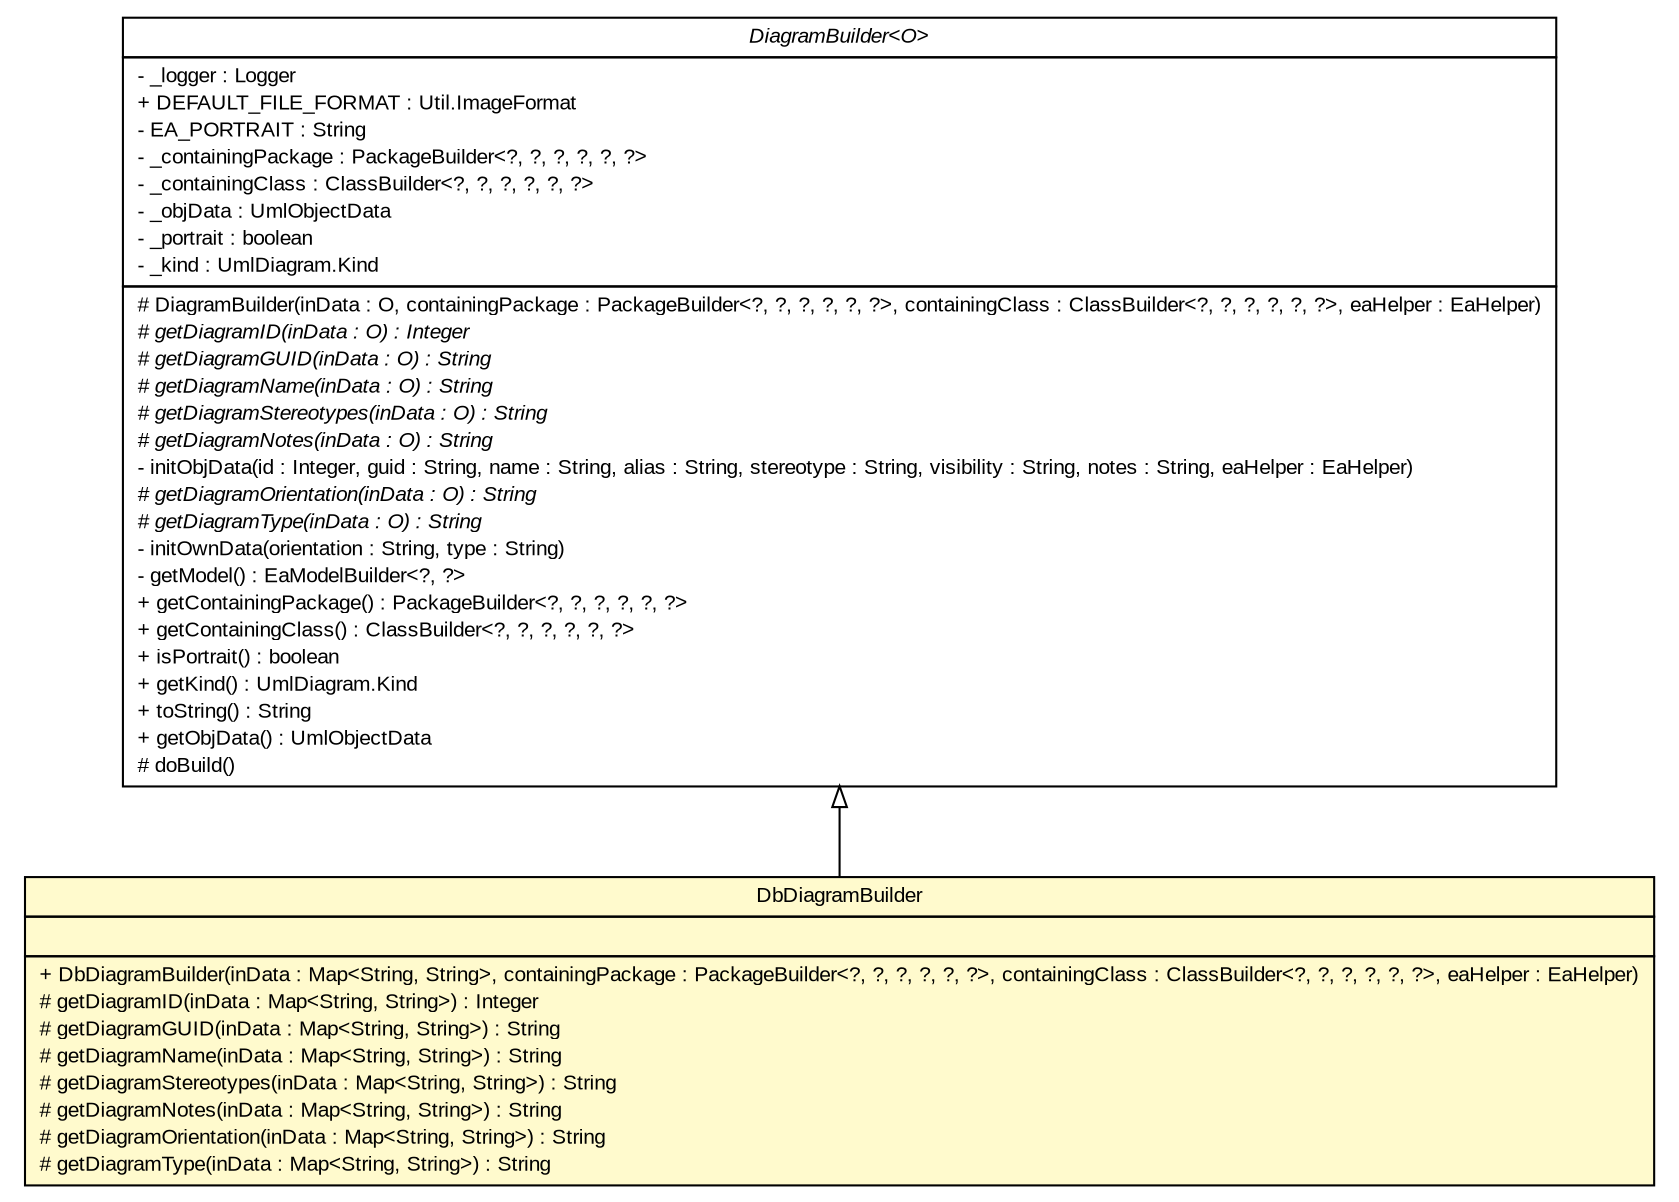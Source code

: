 #!/usr/local/bin/dot
#
# Class diagram 
# Generated by UMLGraph version R5_6_6-6-g3bdff0 (http://www.umlgraph.org/)
#

digraph G {
	edge [fontname="arial",fontsize=10,labelfontname="arial",labelfontsize=10];
	node [fontname="arial",fontsize=10,shape=plaintext];
	nodesep=0.25;
	ranksep=0.5;
	// org.tanjakostic.jcleancim.builder.ea.DiagramBuilder<O>
	c90790 [label=<<table title="org.tanjakostic.jcleancim.builder.ea.DiagramBuilder" border="0" cellborder="1" cellspacing="0" cellpadding="2" port="p" href="../DiagramBuilder.html">
		<tr><td><table border="0" cellspacing="0" cellpadding="1">
<tr><td align="center" balign="center"><font face="Arial Italic"> DiagramBuilder&lt;O&gt; </font></td></tr>
		</table></td></tr>
		<tr><td><table border="0" cellspacing="0" cellpadding="1">
<tr><td align="left" balign="left"> - _logger : Logger </td></tr>
<tr><td align="left" balign="left"> + DEFAULT_FILE_FORMAT : Util.ImageFormat </td></tr>
<tr><td align="left" balign="left"> - EA_PORTRAIT : String </td></tr>
<tr><td align="left" balign="left"> - _containingPackage : PackageBuilder&lt;?, ?, ?, ?, ?, ?&gt; </td></tr>
<tr><td align="left" balign="left"> - _containingClass : ClassBuilder&lt;?, ?, ?, ?, ?, ?&gt; </td></tr>
<tr><td align="left" balign="left"> - _objData : UmlObjectData </td></tr>
<tr><td align="left" balign="left"> - _portrait : boolean </td></tr>
<tr><td align="left" balign="left"> - _kind : UmlDiagram.Kind </td></tr>
		</table></td></tr>
		<tr><td><table border="0" cellspacing="0" cellpadding="1">
<tr><td align="left" balign="left"> # DiagramBuilder(inData : O, containingPackage : PackageBuilder&lt;?, ?, ?, ?, ?, ?&gt;, containingClass : ClassBuilder&lt;?, ?, ?, ?, ?, ?&gt;, eaHelper : EaHelper) </td></tr>
<tr><td align="left" balign="left"><font face="Arial Italic" point-size="10.0"> # getDiagramID(inData : O) : Integer </font></td></tr>
<tr><td align="left" balign="left"><font face="Arial Italic" point-size="10.0"> # getDiagramGUID(inData : O) : String </font></td></tr>
<tr><td align="left" balign="left"><font face="Arial Italic" point-size="10.0"> # getDiagramName(inData : O) : String </font></td></tr>
<tr><td align="left" balign="left"><font face="Arial Italic" point-size="10.0"> # getDiagramStereotypes(inData : O) : String </font></td></tr>
<tr><td align="left" balign="left"><font face="Arial Italic" point-size="10.0"> # getDiagramNotes(inData : O) : String </font></td></tr>
<tr><td align="left" balign="left"> - initObjData(id : Integer, guid : String, name : String, alias : String, stereotype : String, visibility : String, notes : String, eaHelper : EaHelper) </td></tr>
<tr><td align="left" balign="left"><font face="Arial Italic" point-size="10.0"> # getDiagramOrientation(inData : O) : String </font></td></tr>
<tr><td align="left" balign="left"><font face="Arial Italic" point-size="10.0"> # getDiagramType(inData : O) : String </font></td></tr>
<tr><td align="left" balign="left"> - initOwnData(orientation : String, type : String) </td></tr>
<tr><td align="left" balign="left"> - getModel() : EaModelBuilder&lt;?, ?&gt; </td></tr>
<tr><td align="left" balign="left"> + getContainingPackage() : PackageBuilder&lt;?, ?, ?, ?, ?, ?&gt; </td></tr>
<tr><td align="left" balign="left"> + getContainingClass() : ClassBuilder&lt;?, ?, ?, ?, ?, ?&gt; </td></tr>
<tr><td align="left" balign="left"> + isPortrait() : boolean </td></tr>
<tr><td align="left" balign="left"> + getKind() : UmlDiagram.Kind </td></tr>
<tr><td align="left" balign="left"> + toString() : String </td></tr>
<tr><td align="left" balign="left"> + getObjData() : UmlObjectData </td></tr>
<tr><td align="left" balign="left"> # doBuild() </td></tr>
		</table></td></tr>
		</table>>, URL="../DiagramBuilder.html", fontname="arial", fontcolor="black", fontsize=10.0];
	// org.tanjakostic.jcleancim.builder.ea.db.DbDiagramBuilder
	c90805 [label=<<table title="org.tanjakostic.jcleancim.builder.ea.db.DbDiagramBuilder" border="0" cellborder="1" cellspacing="0" cellpadding="2" port="p" bgcolor="lemonChiffon" href="./DbDiagramBuilder.html">
		<tr><td><table border="0" cellspacing="0" cellpadding="1">
<tr><td align="center" balign="center"> DbDiagramBuilder </td></tr>
		</table></td></tr>
		<tr><td><table border="0" cellspacing="0" cellpadding="1">
<tr><td align="left" balign="left">  </td></tr>
		</table></td></tr>
		<tr><td><table border="0" cellspacing="0" cellpadding="1">
<tr><td align="left" balign="left"> + DbDiagramBuilder(inData : Map&lt;String, String&gt;, containingPackage : PackageBuilder&lt;?, ?, ?, ?, ?, ?&gt;, containingClass : ClassBuilder&lt;?, ?, ?, ?, ?, ?&gt;, eaHelper : EaHelper) </td></tr>
<tr><td align="left" balign="left"> # getDiagramID(inData : Map&lt;String, String&gt;) : Integer </td></tr>
<tr><td align="left" balign="left"> # getDiagramGUID(inData : Map&lt;String, String&gt;) : String </td></tr>
<tr><td align="left" balign="left"> # getDiagramName(inData : Map&lt;String, String&gt;) : String </td></tr>
<tr><td align="left" balign="left"> # getDiagramStereotypes(inData : Map&lt;String, String&gt;) : String </td></tr>
<tr><td align="left" balign="left"> # getDiagramNotes(inData : Map&lt;String, String&gt;) : String </td></tr>
<tr><td align="left" balign="left"> # getDiagramOrientation(inData : Map&lt;String, String&gt;) : String </td></tr>
<tr><td align="left" balign="left"> # getDiagramType(inData : Map&lt;String, String&gt;) : String </td></tr>
		</table></td></tr>
		</table>>, URL="./DbDiagramBuilder.html", fontname="arial", fontcolor="black", fontsize=10.0];
	//org.tanjakostic.jcleancim.builder.ea.db.DbDiagramBuilder extends org.tanjakostic.jcleancim.builder.ea.DiagramBuilder<java.util.Map<java.lang.String, java.lang.String>>
	c90790:p -> c90805:p [dir=back,arrowtail=empty];
}

